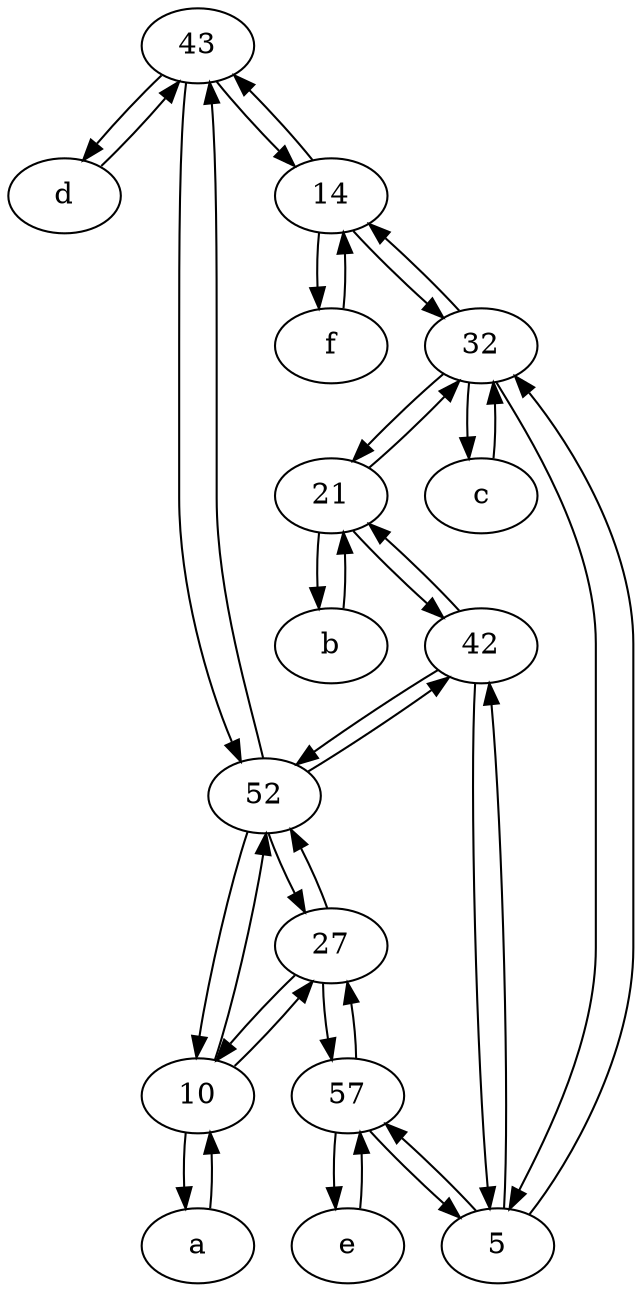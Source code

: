 digraph  {
	43;
	21;
	42;
	57;
	d [pos="20,30!"];
	10;
	a [pos="40,10!"];
	14;
	b [pos="50,20!"];
	c [pos="20,10!"];
	5;
	f [pos="15,45!"];
	e [pos="30,50!"];
	32;
	27;
	52;
	42 -> 21;
	14 -> 43;
	d -> 43;
	21 -> 42;
	b -> 21;
	14 -> 32;
	10 -> 52;
	21 -> 32;
	14 -> f;
	5 -> 32;
	57 -> e;
	f -> 14;
	57 -> 27;
	27 -> 52;
	21 -> b;
	43 -> d;
	5 -> 42;
	52 -> 43;
	5 -> 57;
	27 -> 10;
	10 -> a;
	42 -> 5;
	52 -> 10;
	32 -> 14;
	10 -> 27;
	a -> 10;
	27 -> 57;
	42 -> 52;
	32 -> 5;
	43 -> 14;
	32 -> 21;
	c -> 32;
	32 -> c;
	52 -> 27;
	52 -> 42;
	e -> 57;
	57 -> 5;
	43 -> 52;

	}